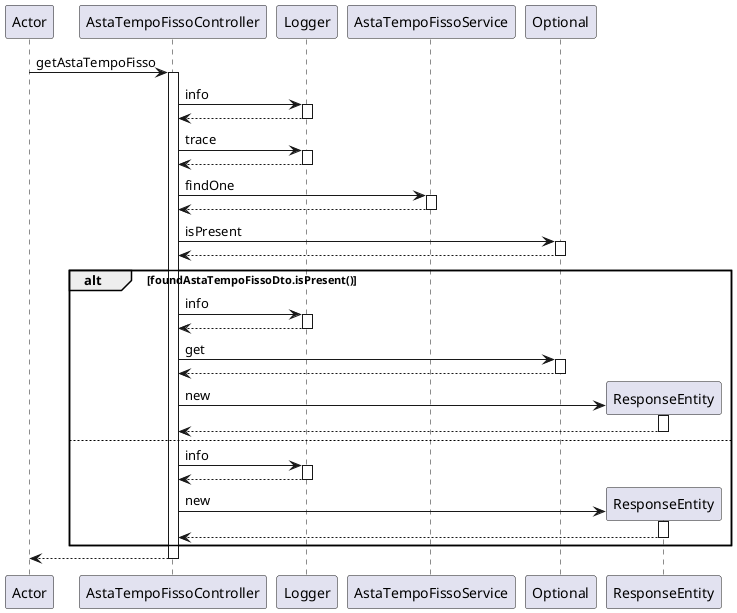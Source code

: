 @startuml
participant Actor
Actor -> AstaTempoFissoController : getAstaTempoFisso
activate AstaTempoFissoController
AstaTempoFissoController -> Logger : info
activate Logger
Logger --> AstaTempoFissoController
deactivate Logger
AstaTempoFissoController -> Logger : trace
activate Logger
Logger --> AstaTempoFissoController
deactivate Logger
AstaTempoFissoController -> AstaTempoFissoService : findOne
activate AstaTempoFissoService
AstaTempoFissoService --> AstaTempoFissoController
deactivate AstaTempoFissoService
AstaTempoFissoController -> Optional : isPresent
activate Optional
Optional --> AstaTempoFissoController
deactivate Optional
alt foundAstaTempoFissoDto.isPresent()
AstaTempoFissoController -> Logger : info
activate Logger
Logger --> AstaTempoFissoController
deactivate Logger
AstaTempoFissoController -> Optional : get
activate Optional
Optional --> AstaTempoFissoController
deactivate Optional
create ResponseEntity
AstaTempoFissoController -> ResponseEntity : new
activate ResponseEntity
ResponseEntity --> AstaTempoFissoController
deactivate ResponseEntity
else 
AstaTempoFissoController -> Logger : info
activate Logger
Logger --> AstaTempoFissoController
deactivate Logger
create ResponseEntity
AstaTempoFissoController -> ResponseEntity : new
activate ResponseEntity
ResponseEntity --> AstaTempoFissoController
deactivate ResponseEntity
end
return
@enduml